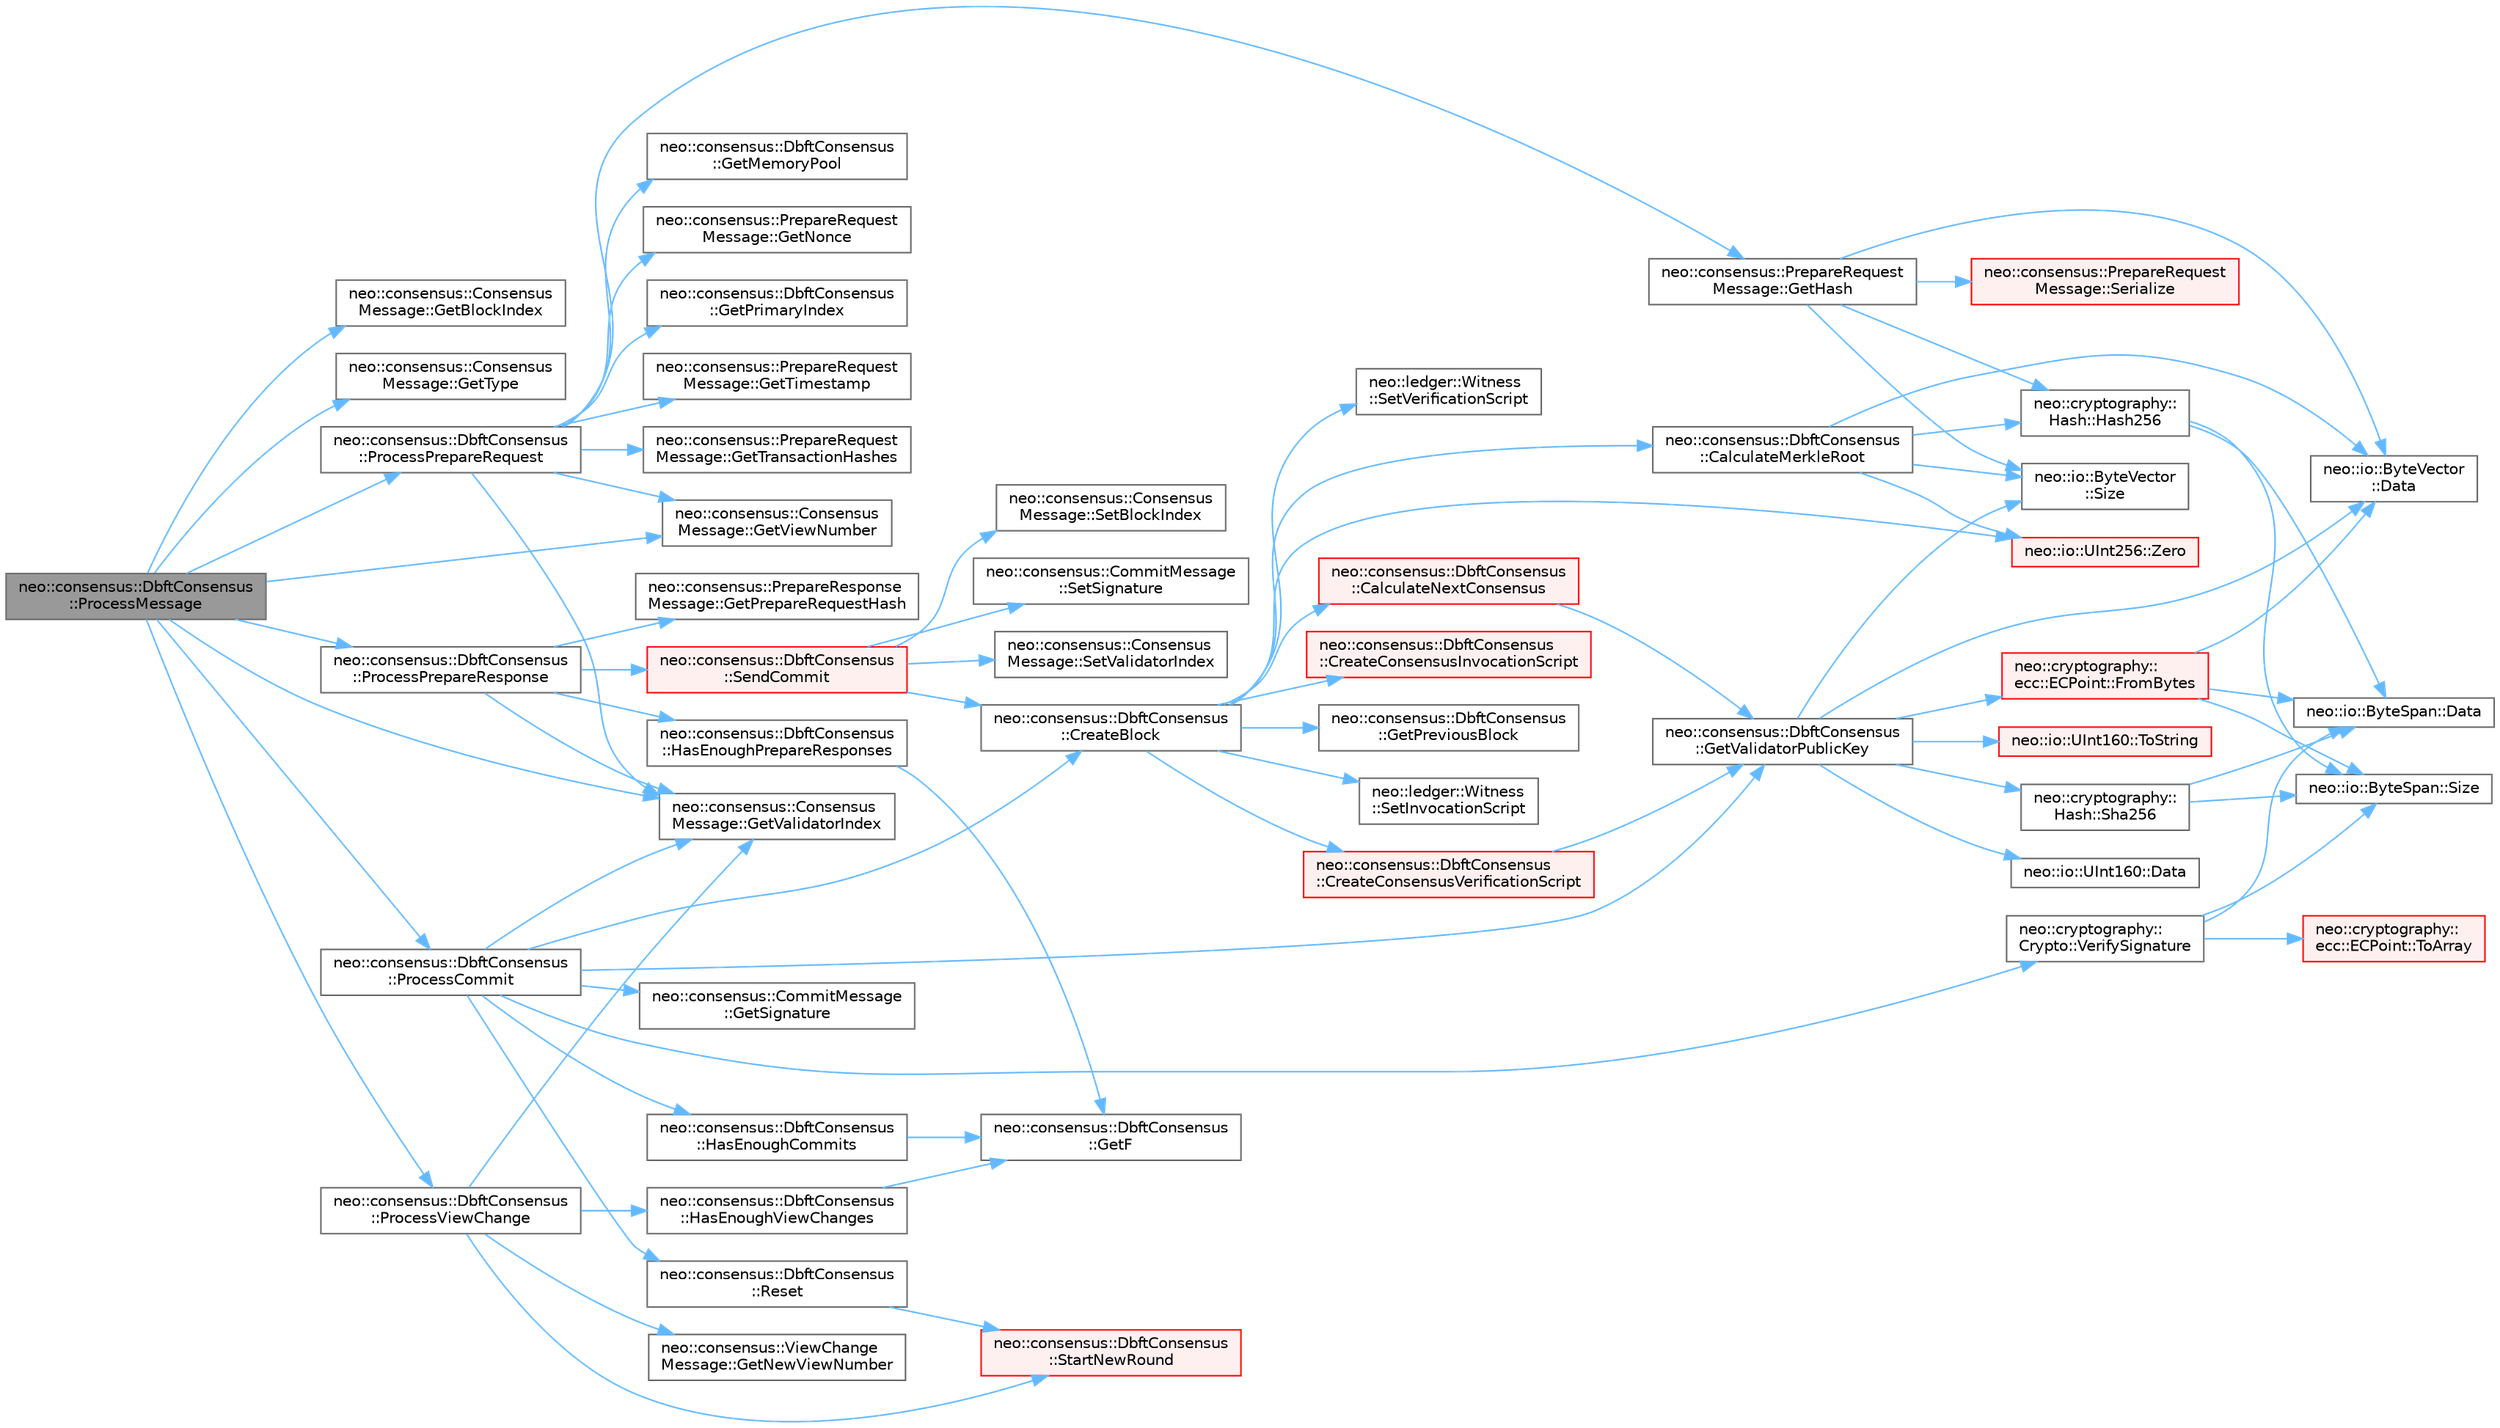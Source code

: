 digraph "neo::consensus::DbftConsensus::ProcessMessage"
{
 // LATEX_PDF_SIZE
  bgcolor="transparent";
  edge [fontname=Helvetica,fontsize=10,labelfontname=Helvetica,labelfontsize=10];
  node [fontname=Helvetica,fontsize=10,shape=box,height=0.2,width=0.4];
  rankdir="LR";
  Node1 [id="Node000001",label="neo::consensus::DbftConsensus\l::ProcessMessage",height=0.2,width=0.4,color="gray40", fillcolor="grey60", style="filled", fontcolor="black",tooltip="Process incoming consensus message."];
  Node1 -> Node2 [id="edge1_Node000001_Node000002",color="steelblue1",style="solid",tooltip=" "];
  Node2 [id="Node000002",label="neo::consensus::Consensus\lMessage::GetBlockIndex",height=0.2,width=0.4,color="grey40", fillcolor="white", style="filled",URL="$classneo_1_1consensus_1_1_consensus_message.html#a798bf0a72d8d23b95f7489201fa126a4",tooltip=" "];
  Node1 -> Node3 [id="edge2_Node000001_Node000003",color="steelblue1",style="solid",tooltip=" "];
  Node3 [id="Node000003",label="neo::consensus::Consensus\lMessage::GetType",height=0.2,width=0.4,color="grey40", fillcolor="white", style="filled",URL="$classneo_1_1consensus_1_1_consensus_message.html#acb152593a586346f343727a783565362",tooltip=" "];
  Node1 -> Node4 [id="edge3_Node000001_Node000004",color="steelblue1",style="solid",tooltip=" "];
  Node4 [id="Node000004",label="neo::consensus::Consensus\lMessage::GetValidatorIndex",height=0.2,width=0.4,color="grey40", fillcolor="white", style="filled",URL="$classneo_1_1consensus_1_1_consensus_message.html#a57806653429804e7da8089cd79faf684",tooltip=" "];
  Node1 -> Node5 [id="edge4_Node000001_Node000005",color="steelblue1",style="solid",tooltip=" "];
  Node5 [id="Node000005",label="neo::consensus::Consensus\lMessage::GetViewNumber",height=0.2,width=0.4,color="grey40", fillcolor="white", style="filled",URL="$classneo_1_1consensus_1_1_consensus_message.html#ad9cc1973374a9f78fbf358a8723171fa",tooltip=" "];
  Node1 -> Node6 [id="edge5_Node000001_Node000006",color="steelblue1",style="solid",tooltip=" "];
  Node6 [id="Node000006",label="neo::consensus::DbftConsensus\l::ProcessCommit",height=0.2,width=0.4,color="grey40", fillcolor="white", style="filled",URL="$classneo_1_1consensus_1_1_dbft_consensus.html#a6661e6f1ab66f3640443988ccaa5ce13",tooltip="Process commit message."];
  Node6 -> Node7 [id="edge6_Node000006_Node000007",color="steelblue1",style="solid",tooltip=" "];
  Node7 [id="Node000007",label="neo::consensus::DbftConsensus\l::CreateBlock",height=0.2,width=0.4,color="grey40", fillcolor="white", style="filled",URL="$classneo_1_1consensus_1_1_dbft_consensus.html#ac64bd288e0961be604cad44508572275",tooltip="Create block from current state."];
  Node7 -> Node8 [id="edge7_Node000007_Node000008",color="steelblue1",style="solid",tooltip=" "];
  Node8 [id="Node000008",label="neo::consensus::DbftConsensus\l::CalculateMerkleRoot",height=0.2,width=0.4,color="grey40", fillcolor="white", style="filled",URL="$classneo_1_1consensus_1_1_dbft_consensus.html#a6b3b85d51ce528bb4c0baf534fabb2af",tooltip="Calculate merkle root from transactions."];
  Node8 -> Node9 [id="edge8_Node000008_Node000009",color="steelblue1",style="solid",tooltip=" "];
  Node9 [id="Node000009",label="neo::io::ByteVector\l::Data",height=0.2,width=0.4,color="grey40", fillcolor="white", style="filled",URL="$classneo_1_1io_1_1_byte_vector.html#a971af50d2778c4435c924cf4b839e8a1",tooltip="Gets a pointer to the data."];
  Node8 -> Node10 [id="edge9_Node000008_Node000010",color="steelblue1",style="solid",tooltip=" "];
  Node10 [id="Node000010",label="neo::cryptography::\lHash::Hash256",height=0.2,width=0.4,color="grey40", fillcolor="white", style="filled",URL="$classneo_1_1cryptography_1_1_hash.html#a1f27587bba8d21efdec839f2679e1a90",tooltip="Computes Hash256 (double SHA256)."];
  Node10 -> Node11 [id="edge10_Node000010_Node000011",color="steelblue1",style="solid",tooltip=" "];
  Node11 [id="Node000011",label="neo::io::ByteSpan::Data",height=0.2,width=0.4,color="grey40", fillcolor="white", style="filled",URL="$classneo_1_1io_1_1_byte_span.html#a0285a19eb5cd212ecd1079e0bc5e494c",tooltip="Gets a pointer to the data."];
  Node10 -> Node12 [id="edge11_Node000010_Node000012",color="steelblue1",style="solid",tooltip=" "];
  Node12 [id="Node000012",label="neo::io::ByteSpan::Size",height=0.2,width=0.4,color="grey40", fillcolor="white", style="filled",URL="$classneo_1_1io_1_1_byte_span.html#a4a869430800a37dcbeefac6f36468fcb",tooltip="Gets the size of the ByteSpan."];
  Node8 -> Node13 [id="edge12_Node000008_Node000013",color="steelblue1",style="solid",tooltip=" "];
  Node13 [id="Node000013",label="neo::io::ByteVector\l::Size",height=0.2,width=0.4,color="grey40", fillcolor="white", style="filled",URL="$classneo_1_1io_1_1_byte_vector.html#ac0d1a1751d25fde82c44ba55d9d68e24",tooltip="Gets the size of the ByteVector."];
  Node8 -> Node14 [id="edge13_Node000008_Node000014",color="steelblue1",style="solid",tooltip=" "];
  Node14 [id="Node000014",label="neo::io::UInt256::Zero",height=0.2,width=0.4,color="red", fillcolor="#FFF0F0", style="filled",URL="$classneo_1_1io_1_1_u_int256.html#a8420fa428f11a40d77b9578d06b2f85f",tooltip="Gets a UInt256 with all bits set to zero."];
  Node7 -> Node16 [id="edge14_Node000007_Node000016",color="steelblue1",style="solid",tooltip=" "];
  Node16 [id="Node000016",label="neo::consensus::DbftConsensus\l::CalculateNextConsensus",height=0.2,width=0.4,color="red", fillcolor="#FFF0F0", style="filled",URL="$classneo_1_1consensus_1_1_dbft_consensus.html#abc27307c70421f1db33b74ae54bb1202",tooltip="Calculate next consensus address."];
  Node16 -> Node24 [id="edge15_Node000016_Node000024",color="steelblue1",style="solid",tooltip=" "];
  Node24 [id="Node000024",label="neo::consensus::DbftConsensus\l::GetValidatorPublicKey",height=0.2,width=0.4,color="grey40", fillcolor="white", style="filled",URL="$classneo_1_1consensus_1_1_dbft_consensus.html#a0102b34af9232efab2a2b98897be4d8d",tooltip="Get validator public key from validator ID."];
  Node24 -> Node9 [id="edge16_Node000024_Node000009",color="steelblue1",style="solid",tooltip=" "];
  Node24 -> Node25 [id="edge17_Node000024_Node000025",color="steelblue1",style="solid",tooltip=" "];
  Node25 [id="Node000025",label="neo::io::UInt160::Data",height=0.2,width=0.4,color="grey40", fillcolor="white", style="filled",URL="$classneo_1_1io_1_1_u_int160.html#ad3022981ff7dc5b1928972035b8c81e6",tooltip="Gets a pointer to the data."];
  Node24 -> Node26 [id="edge18_Node000024_Node000026",color="steelblue1",style="solid",tooltip=" "];
  Node26 [id="Node000026",label="neo::cryptography::\lecc::ECPoint::FromBytes",height=0.2,width=0.4,color="red", fillcolor="#FFF0F0", style="filled",URL="$classneo_1_1cryptography_1_1ecc_1_1_e_c_point.html#a76149bc8215c7297d3bd54d273bdaaca",tooltip="Creates an ECPoint from a byte array."];
  Node26 -> Node11 [id="edge19_Node000026_Node000011",color="steelblue1",style="solid",tooltip=" "];
  Node26 -> Node9 [id="edge20_Node000026_Node000009",color="steelblue1",style="solid",tooltip=" "];
  Node26 -> Node12 [id="edge21_Node000026_Node000012",color="steelblue1",style="solid",tooltip=" "];
  Node24 -> Node32 [id="edge22_Node000024_Node000032",color="steelblue1",style="solid",tooltip=" "];
  Node32 [id="Node000032",label="neo::cryptography::\lHash::Sha256",height=0.2,width=0.4,color="grey40", fillcolor="white", style="filled",URL="$classneo_1_1cryptography_1_1_hash.html#a45b12e21ad2391d1919f3eb7b61f683a",tooltip="Computes SHA256 hash."];
  Node32 -> Node11 [id="edge23_Node000032_Node000011",color="steelblue1",style="solid",tooltip=" "];
  Node32 -> Node12 [id="edge24_Node000032_Node000012",color="steelblue1",style="solid",tooltip=" "];
  Node24 -> Node13 [id="edge25_Node000024_Node000013",color="steelblue1",style="solid",tooltip=" "];
  Node24 -> Node33 [id="edge26_Node000024_Node000033",color="steelblue1",style="solid",tooltip=" "];
  Node33 [id="Node000033",label="neo::io::UInt160::ToString",height=0.2,width=0.4,color="red", fillcolor="#FFF0F0", style="filled",URL="$classneo_1_1io_1_1_u_int160.html#a4a16aab4a80f517c91b698c4e1102c5d",tooltip="Converts the UInt160 to a string."];
  Node7 -> Node43 [id="edge27_Node000007_Node000043",color="steelblue1",style="solid",tooltip=" "];
  Node43 [id="Node000043",label="neo::consensus::DbftConsensus\l::CreateConsensusInvocationScript",height=0.2,width=0.4,color="red", fillcolor="#FFF0F0", style="filled",URL="$classneo_1_1consensus_1_1_dbft_consensus.html#a33f79f9d893a04404fdbd38b5b2ed8dc",tooltip="Create consensus invocation script with validator signatures."];
  Node7 -> Node44 [id="edge28_Node000007_Node000044",color="steelblue1",style="solid",tooltip=" "];
  Node44 [id="Node000044",label="neo::consensus::DbftConsensus\l::CreateConsensusVerificationScript",height=0.2,width=0.4,color="red", fillcolor="#FFF0F0", style="filled",URL="$classneo_1_1consensus_1_1_dbft_consensus.html#a107c9873d20eb35fa514bc7f69794e3f",tooltip="Create consensus verification script for M-of-N signatures."];
  Node44 -> Node24 [id="edge29_Node000044_Node000024",color="steelblue1",style="solid",tooltip=" "];
  Node7 -> Node45 [id="edge30_Node000007_Node000045",color="steelblue1",style="solid",tooltip=" "];
  Node45 [id="Node000045",label="neo::consensus::DbftConsensus\l::GetPreviousBlock",height=0.2,width=0.4,color="grey40", fillcolor="white", style="filled",URL="$classneo_1_1consensus_1_1_dbft_consensus.html#a725bee02cffcafcf8544b171e5a9afe3",tooltip="Get previous block from blockchain."];
  Node7 -> Node46 [id="edge31_Node000007_Node000046",color="steelblue1",style="solid",tooltip=" "];
  Node46 [id="Node000046",label="neo::ledger::Witness\l::SetInvocationScript",height=0.2,width=0.4,color="grey40", fillcolor="white", style="filled",URL="$classneo_1_1ledger_1_1_witness.html#a0f68e3cacf48712f4a2a9a9b930e2662",tooltip="Sets the invocation script."];
  Node7 -> Node47 [id="edge32_Node000007_Node000047",color="steelblue1",style="solid",tooltip=" "];
  Node47 [id="Node000047",label="neo::ledger::Witness\l::SetVerificationScript",height=0.2,width=0.4,color="grey40", fillcolor="white", style="filled",URL="$classneo_1_1ledger_1_1_witness.html#a279b9fc83491ea10041a6edc1f16ec2e",tooltip="Sets the verification script."];
  Node7 -> Node14 [id="edge33_Node000007_Node000014",color="steelblue1",style="solid",tooltip=" "];
  Node6 -> Node48 [id="edge34_Node000006_Node000048",color="steelblue1",style="solid",tooltip=" "];
  Node48 [id="Node000048",label="neo::consensus::CommitMessage\l::GetSignature",height=0.2,width=0.4,color="grey40", fillcolor="white", style="filled",URL="$classneo_1_1consensus_1_1_commit_message.html#aa6f8e15ba612754c2a2fedf579f65933",tooltip=" "];
  Node6 -> Node4 [id="edge35_Node000006_Node000004",color="steelblue1",style="solid",tooltip=" "];
  Node6 -> Node24 [id="edge36_Node000006_Node000024",color="steelblue1",style="solid",tooltip=" "];
  Node6 -> Node49 [id="edge37_Node000006_Node000049",color="steelblue1",style="solid",tooltip=" "];
  Node49 [id="Node000049",label="neo::consensus::DbftConsensus\l::HasEnoughCommits",height=0.2,width=0.4,color="grey40", fillcolor="white", style="filled",URL="$classneo_1_1consensus_1_1_dbft_consensus.html#ac6761a76d3a4e9ec4fa562af67f9c92f",tooltip="Check if we have enough commits."];
  Node49 -> Node23 [id="edge38_Node000049_Node000023",color="steelblue1",style="solid",tooltip=" "];
  Node23 [id="Node000023",label="neo::consensus::DbftConsensus\l::GetF",height=0.2,width=0.4,color="grey40", fillcolor="white", style="filled",URL="$classneo_1_1consensus_1_1_dbft_consensus.html#a4f43c89d084c5527e10f0b43aa5eb9e8",tooltip="Calculate f value (maximum Byzantine nodes)"];
  Node6 -> Node50 [id="edge39_Node000006_Node000050",color="steelblue1",style="solid",tooltip=" "];
  Node50 [id="Node000050",label="neo::consensus::DbftConsensus\l::Reset",height=0.2,width=0.4,color="grey40", fillcolor="white", style="filled",URL="$classneo_1_1consensus_1_1_dbft_consensus.html#a8c3386036a67d5a84722363085012209",tooltip="Reset consensus state for new round."];
  Node50 -> Node51 [id="edge40_Node000050_Node000051",color="steelblue1",style="solid",tooltip=" "];
  Node51 [id="Node000051",label="neo::consensus::DbftConsensus\l::StartNewRound",height=0.2,width=0.4,color="red", fillcolor="#FFF0F0", style="filled",URL="$classneo_1_1consensus_1_1_dbft_consensus.html#a15e15445e0593eefe97bf54ccb38c7af",tooltip="Start a new consensus round."];
  Node6 -> Node54 [id="edge41_Node000006_Node000054",color="steelblue1",style="solid",tooltip=" "];
  Node54 [id="Node000054",label="neo::cryptography::\lCrypto::VerifySignature",height=0.2,width=0.4,color="grey40", fillcolor="white", style="filled",URL="$classneo_1_1cryptography_1_1_crypto.html#ab8f7b7fd3cbef11030acce3439ea5800",tooltip="Verifies a signature."];
  Node54 -> Node11 [id="edge42_Node000054_Node000011",color="steelblue1",style="solid",tooltip=" "];
  Node54 -> Node12 [id="edge43_Node000054_Node000012",color="steelblue1",style="solid",tooltip=" "];
  Node54 -> Node55 [id="edge44_Node000054_Node000055",color="steelblue1",style="solid",tooltip=" "];
  Node55 [id="Node000055",label="neo::cryptography::\lecc::ECPoint::ToArray",height=0.2,width=0.4,color="red", fillcolor="#FFF0F0", style="filled",URL="$classneo_1_1cryptography_1_1ecc_1_1_e_c_point.html#ac78e405cf844e51af4f0830b2b392368",tooltip="Converts this point to a byte array (compressed format). This method matches the C# ECPoint...."];
  Node1 -> Node57 [id="edge45_Node000001_Node000057",color="steelblue1",style="solid",tooltip=" "];
  Node57 [id="Node000057",label="neo::consensus::DbftConsensus\l::ProcessPrepareRequest",height=0.2,width=0.4,color="grey40", fillcolor="white", style="filled",URL="$classneo_1_1consensus_1_1_dbft_consensus.html#acbf95e713502505d239dcc8b23b52dc2",tooltip="Process prepare request message."];
  Node57 -> Node58 [id="edge46_Node000057_Node000058",color="steelblue1",style="solid",tooltip=" "];
  Node58 [id="Node000058",label="neo::consensus::PrepareRequest\lMessage::GetHash",height=0.2,width=0.4,color="grey40", fillcolor="white", style="filled",URL="$classneo_1_1consensus_1_1_prepare_request_message.html#a84fac7a301d8217ad09a888e798d4082",tooltip="Calculate hash of this prepare request."];
  Node58 -> Node9 [id="edge47_Node000058_Node000009",color="steelblue1",style="solid",tooltip=" "];
  Node58 -> Node10 [id="edge48_Node000058_Node000010",color="steelblue1",style="solid",tooltip=" "];
  Node58 -> Node59 [id="edge49_Node000058_Node000059",color="steelblue1",style="solid",tooltip=" "];
  Node59 [id="Node000059",label="neo::consensus::PrepareRequest\lMessage::Serialize",height=0.2,width=0.4,color="red", fillcolor="#FFF0F0", style="filled",URL="$classneo_1_1consensus_1_1_prepare_request_message.html#a686339125496af7f2098e32a8e76c00b",tooltip="Serializes the object to a binary writer."];
  Node58 -> Node13 [id="edge50_Node000058_Node000013",color="steelblue1",style="solid",tooltip=" "];
  Node57 -> Node62 [id="edge51_Node000057_Node000062",color="steelblue1",style="solid",tooltip=" "];
  Node62 [id="Node000062",label="neo::consensus::DbftConsensus\l::GetMemoryPool",height=0.2,width=0.4,color="grey40", fillcolor="white", style="filled",URL="$classneo_1_1consensus_1_1_dbft_consensus.html#ae06e34983b7de88013ebac3805ce5aac",tooltip="Get memory pool reference."];
  Node57 -> Node63 [id="edge52_Node000057_Node000063",color="steelblue1",style="solid",tooltip=" "];
  Node63 [id="Node000063",label="neo::consensus::PrepareRequest\lMessage::GetNonce",height=0.2,width=0.4,color="grey40", fillcolor="white", style="filled",URL="$classneo_1_1consensus_1_1_prepare_request_message.html#afaf32ed160a8afc4801ad44fecdeb924",tooltip=" "];
  Node57 -> Node53 [id="edge53_Node000057_Node000053",color="steelblue1",style="solid",tooltip=" "];
  Node53 [id="Node000053",label="neo::consensus::DbftConsensus\l::GetPrimaryIndex",height=0.2,width=0.4,color="grey40", fillcolor="white", style="filled",URL="$classneo_1_1consensus_1_1_dbft_consensus.html#a4472c311ae19de5abf7996e2613e6d48",tooltip="Get the primary node index for given view."];
  Node57 -> Node64 [id="edge54_Node000057_Node000064",color="steelblue1",style="solid",tooltip=" "];
  Node64 [id="Node000064",label="neo::consensus::PrepareRequest\lMessage::GetTimestamp",height=0.2,width=0.4,color="grey40", fillcolor="white", style="filled",URL="$classneo_1_1consensus_1_1_prepare_request_message.html#a222a753acd672f6fcb2e5ff0c85dfc2b",tooltip=" "];
  Node57 -> Node65 [id="edge55_Node000057_Node000065",color="steelblue1",style="solid",tooltip=" "];
  Node65 [id="Node000065",label="neo::consensus::PrepareRequest\lMessage::GetTransactionHashes",height=0.2,width=0.4,color="grey40", fillcolor="white", style="filled",URL="$classneo_1_1consensus_1_1_prepare_request_message.html#a77937a1ab2ba5088d1a1081ff168c7ae",tooltip=" "];
  Node57 -> Node4 [id="edge56_Node000057_Node000004",color="steelblue1",style="solid",tooltip=" "];
  Node57 -> Node5 [id="edge57_Node000057_Node000005",color="steelblue1",style="solid",tooltip=" "];
  Node1 -> Node66 [id="edge58_Node000001_Node000066",color="steelblue1",style="solid",tooltip=" "];
  Node66 [id="Node000066",label="neo::consensus::DbftConsensus\l::ProcessPrepareResponse",height=0.2,width=0.4,color="grey40", fillcolor="white", style="filled",URL="$classneo_1_1consensus_1_1_dbft_consensus.html#a15609019ee95bf880e0063859b2358c0",tooltip="Process prepare response message."];
  Node66 -> Node67 [id="edge59_Node000066_Node000067",color="steelblue1",style="solid",tooltip=" "];
  Node67 [id="Node000067",label="neo::consensus::PrepareResponse\lMessage::GetPrepareRequestHash",height=0.2,width=0.4,color="grey40", fillcolor="white", style="filled",URL="$classneo_1_1consensus_1_1_prepare_response_message.html#aac38f6b61e145261d8d2b1db22352ffc",tooltip=" "];
  Node66 -> Node4 [id="edge60_Node000066_Node000004",color="steelblue1",style="solid",tooltip=" "];
  Node66 -> Node68 [id="edge61_Node000066_Node000068",color="steelblue1",style="solid",tooltip=" "];
  Node68 [id="Node000068",label="neo::consensus::DbftConsensus\l::HasEnoughPrepareResponses",height=0.2,width=0.4,color="grey40", fillcolor="white", style="filled",URL="$classneo_1_1consensus_1_1_dbft_consensus.html#a4ce306576a9da4960dece0c5b178345b",tooltip="Check if we have enough prepare responses."];
  Node68 -> Node23 [id="edge62_Node000068_Node000023",color="steelblue1",style="solid",tooltip=" "];
  Node66 -> Node69 [id="edge63_Node000066_Node000069",color="steelblue1",style="solid",tooltip=" "];
  Node69 [id="Node000069",label="neo::consensus::DbftConsensus\l::SendCommit",height=0.2,width=0.4,color="red", fillcolor="#FFF0F0", style="filled",URL="$classneo_1_1consensus_1_1_dbft_consensus.html#acb3f633a66e2196c9e608f9f7c303286",tooltip="Send commit message when prepared."];
  Node69 -> Node7 [id="edge64_Node000069_Node000007",color="steelblue1",style="solid",tooltip=" "];
  Node69 -> Node70 [id="edge65_Node000069_Node000070",color="steelblue1",style="solid",tooltip=" "];
  Node70 [id="Node000070",label="neo::consensus::Consensus\lMessage::SetBlockIndex",height=0.2,width=0.4,color="grey40", fillcolor="white", style="filled",URL="$classneo_1_1consensus_1_1_consensus_message.html#a3b2640deb3b8724f8ae5b665cc051522",tooltip=" "];
  Node69 -> Node71 [id="edge66_Node000069_Node000071",color="steelblue1",style="solid",tooltip=" "];
  Node71 [id="Node000071",label="neo::consensus::CommitMessage\l::SetSignature",height=0.2,width=0.4,color="grey40", fillcolor="white", style="filled",URL="$classneo_1_1consensus_1_1_commit_message.html#a1d4bbdfd9c661021eae6768177007688",tooltip=" "];
  Node69 -> Node72 [id="edge67_Node000069_Node000072",color="steelblue1",style="solid",tooltip=" "];
  Node72 [id="Node000072",label="neo::consensus::Consensus\lMessage::SetValidatorIndex",height=0.2,width=0.4,color="grey40", fillcolor="white", style="filled",URL="$classneo_1_1consensus_1_1_consensus_message.html#af1d8e045de2172ed99cc916b2a11b154",tooltip=" "];
  Node1 -> Node74 [id="edge68_Node000001_Node000074",color="steelblue1",style="solid",tooltip=" "];
  Node74 [id="Node000074",label="neo::consensus::DbftConsensus\l::ProcessViewChange",height=0.2,width=0.4,color="grey40", fillcolor="white", style="filled",URL="$classneo_1_1consensus_1_1_dbft_consensus.html#a5e946efdf0ca6140685037a0ba44ba78",tooltip="Process view change message."];
  Node74 -> Node75 [id="edge69_Node000074_Node000075",color="steelblue1",style="solid",tooltip=" "];
  Node75 [id="Node000075",label="neo::consensus::ViewChange\lMessage::GetNewViewNumber",height=0.2,width=0.4,color="grey40", fillcolor="white", style="filled",URL="$classneo_1_1consensus_1_1_view_change_message.html#ad7645f80e2099922f9c3025bf1d60944",tooltip=" "];
  Node74 -> Node4 [id="edge70_Node000074_Node000004",color="steelblue1",style="solid",tooltip=" "];
  Node74 -> Node76 [id="edge71_Node000074_Node000076",color="steelblue1",style="solid",tooltip=" "];
  Node76 [id="Node000076",label="neo::consensus::DbftConsensus\l::HasEnoughViewChanges",height=0.2,width=0.4,color="grey40", fillcolor="white", style="filled",URL="$classneo_1_1consensus_1_1_dbft_consensus.html#a7b48666e471bdfc36e13f3026c57d404",tooltip="Check if we have enough view changes."];
  Node76 -> Node23 [id="edge72_Node000076_Node000023",color="steelblue1",style="solid",tooltip=" "];
  Node74 -> Node51 [id="edge73_Node000074_Node000051",color="steelblue1",style="solid",tooltip=" "];
}
